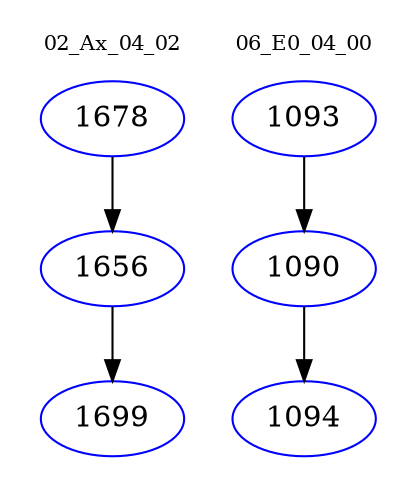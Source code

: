 digraph{
subgraph cluster_0 {
color = white
label = "02_Ax_04_02";
fontsize=10;
T0_1678 [label="1678", color="blue"]
T0_1678 -> T0_1656 [color="black"]
T0_1656 [label="1656", color="blue"]
T0_1656 -> T0_1699 [color="black"]
T0_1699 [label="1699", color="blue"]
}
subgraph cluster_1 {
color = white
label = "06_E0_04_00";
fontsize=10;
T1_1093 [label="1093", color="blue"]
T1_1093 -> T1_1090 [color="black"]
T1_1090 [label="1090", color="blue"]
T1_1090 -> T1_1094 [color="black"]
T1_1094 [label="1094", color="blue"]
}
}
